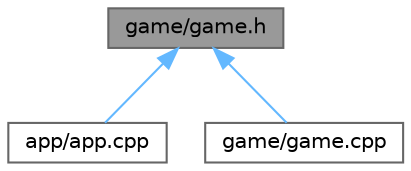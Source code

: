 digraph "game/game.h"
{
 // INTERACTIVE_SVG=YES
 // LATEX_PDF_SIZE
  bgcolor="transparent";
  edge [fontname=Helvetica,fontsize=10,labelfontname=Helvetica,labelfontsize=10];
  node [fontname=Helvetica,fontsize=10,shape=box,height=0.2,width=0.4];
  Node1 [id="Node000001",label="game/game.h",height=0.2,width=0.4,color="gray40", fillcolor="grey60", style="filled", fontcolor="black",tooltip=" "];
  Node1 -> Node2 [id="edge1_Node000001_Node000002",dir="back",color="steelblue1",style="solid",tooltip=" "];
  Node2 [id="Node000002",label="app/app.cpp",height=0.2,width=0.4,color="grey40", fillcolor="white", style="filled",URL="$app_8cpp.html",tooltip=" "];
  Node1 -> Node3 [id="edge2_Node000001_Node000003",dir="back",color="steelblue1",style="solid",tooltip=" "];
  Node3 [id="Node000003",label="game/game.cpp",height=0.2,width=0.4,color="grey40", fillcolor="white", style="filled",URL="$game_8cpp.html",tooltip="Triển khai lớp Game - trung tâm xử lý logic chính cho trò chơi Tetris."];
}
